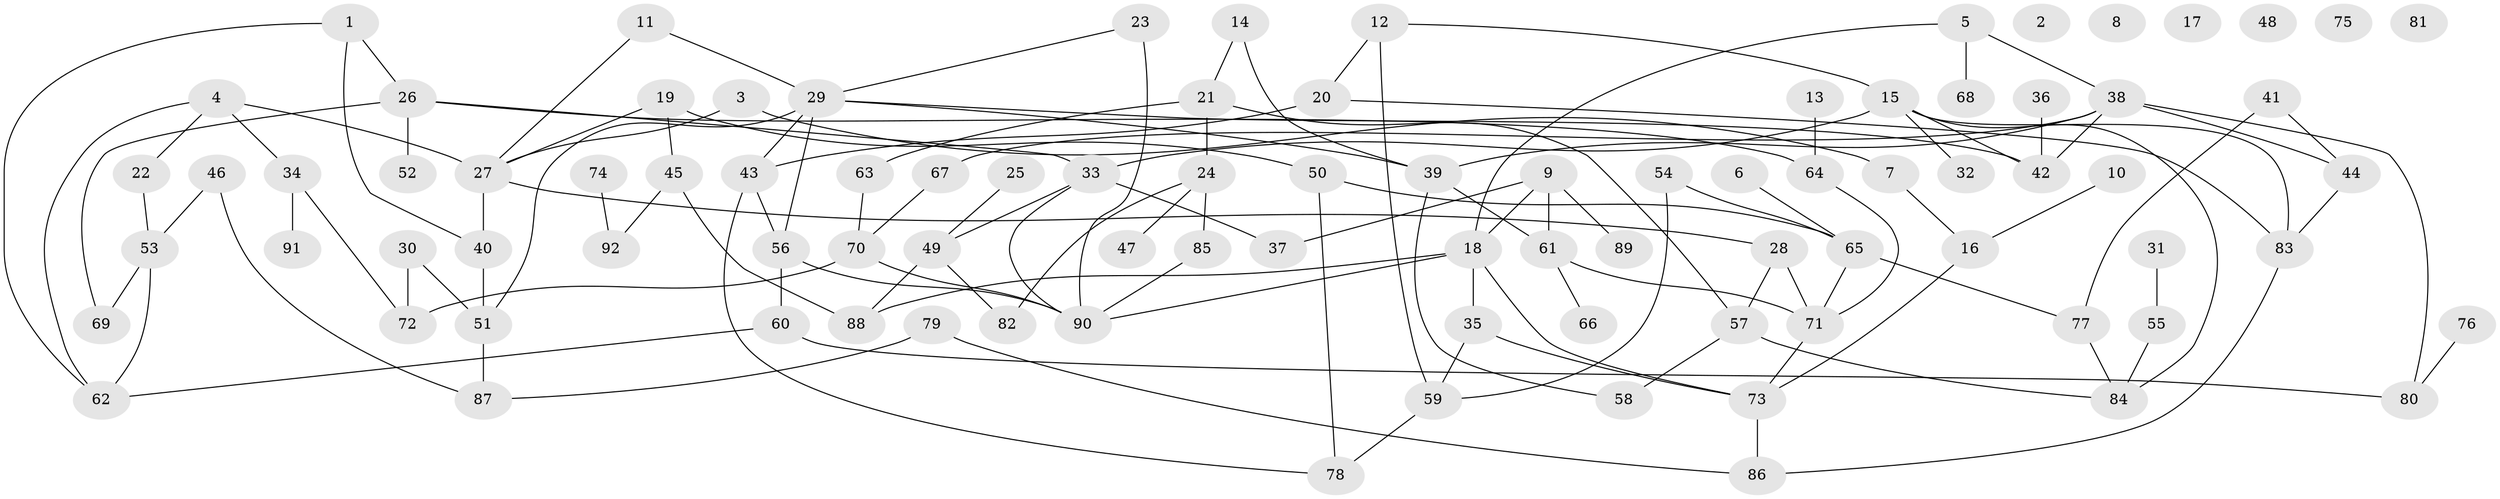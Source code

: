 // Generated by graph-tools (version 1.1) at 2025/33/03/09/25 02:33:23]
// undirected, 92 vertices, 128 edges
graph export_dot {
graph [start="1"]
  node [color=gray90,style=filled];
  1;
  2;
  3;
  4;
  5;
  6;
  7;
  8;
  9;
  10;
  11;
  12;
  13;
  14;
  15;
  16;
  17;
  18;
  19;
  20;
  21;
  22;
  23;
  24;
  25;
  26;
  27;
  28;
  29;
  30;
  31;
  32;
  33;
  34;
  35;
  36;
  37;
  38;
  39;
  40;
  41;
  42;
  43;
  44;
  45;
  46;
  47;
  48;
  49;
  50;
  51;
  52;
  53;
  54;
  55;
  56;
  57;
  58;
  59;
  60;
  61;
  62;
  63;
  64;
  65;
  66;
  67;
  68;
  69;
  70;
  71;
  72;
  73;
  74;
  75;
  76;
  77;
  78;
  79;
  80;
  81;
  82;
  83;
  84;
  85;
  86;
  87;
  88;
  89;
  90;
  91;
  92;
  1 -- 26;
  1 -- 40;
  1 -- 62;
  3 -- 7;
  3 -- 27;
  4 -- 22;
  4 -- 27;
  4 -- 34;
  4 -- 62;
  5 -- 18;
  5 -- 38;
  5 -- 68;
  6 -- 65;
  7 -- 16;
  9 -- 18;
  9 -- 37;
  9 -- 61;
  9 -- 89;
  10 -- 16;
  11 -- 27;
  11 -- 29;
  12 -- 15;
  12 -- 20;
  12 -- 59;
  13 -- 64;
  14 -- 21;
  14 -- 39;
  15 -- 32;
  15 -- 33;
  15 -- 42;
  15 -- 83;
  15 -- 84;
  16 -- 73;
  18 -- 35;
  18 -- 73;
  18 -- 88;
  18 -- 90;
  19 -- 27;
  19 -- 45;
  19 -- 50;
  20 -- 43;
  20 -- 83;
  21 -- 24;
  21 -- 57;
  21 -- 63;
  22 -- 53;
  23 -- 29;
  23 -- 90;
  24 -- 47;
  24 -- 82;
  24 -- 85;
  25 -- 49;
  26 -- 33;
  26 -- 52;
  26 -- 64;
  26 -- 69;
  27 -- 28;
  27 -- 40;
  28 -- 57;
  28 -- 71;
  29 -- 39;
  29 -- 42;
  29 -- 43;
  29 -- 51;
  29 -- 56;
  30 -- 51;
  30 -- 72;
  31 -- 55;
  33 -- 37;
  33 -- 49;
  33 -- 90;
  34 -- 72;
  34 -- 91;
  35 -- 59;
  35 -- 73;
  36 -- 42;
  38 -- 39;
  38 -- 42;
  38 -- 44;
  38 -- 67;
  38 -- 80;
  39 -- 58;
  39 -- 61;
  40 -- 51;
  41 -- 44;
  41 -- 77;
  43 -- 56;
  43 -- 78;
  44 -- 83;
  45 -- 88;
  45 -- 92;
  46 -- 53;
  46 -- 87;
  49 -- 82;
  49 -- 88;
  50 -- 65;
  50 -- 78;
  51 -- 87;
  53 -- 62;
  53 -- 69;
  54 -- 59;
  54 -- 65;
  55 -- 84;
  56 -- 60;
  56 -- 90;
  57 -- 58;
  57 -- 84;
  59 -- 78;
  60 -- 62;
  60 -- 80;
  61 -- 66;
  61 -- 71;
  63 -- 70;
  64 -- 71;
  65 -- 71;
  65 -- 77;
  67 -- 70;
  70 -- 72;
  70 -- 90;
  71 -- 73;
  73 -- 86;
  74 -- 92;
  76 -- 80;
  77 -- 84;
  79 -- 86;
  79 -- 87;
  83 -- 86;
  85 -- 90;
}
